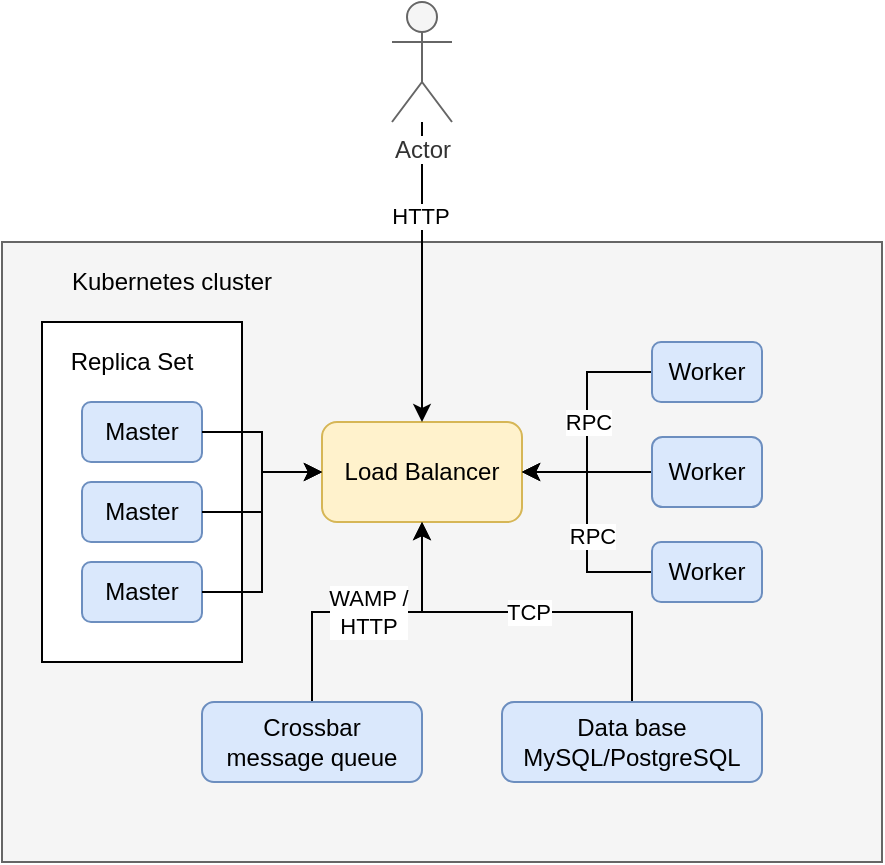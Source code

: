 <mxfile version="13.0.1" type="device"><diagram id="Nfe1qcF0xUaqtygWCzMZ" name="Page-1"><mxGraphModel dx="1422" dy="749" grid="1" gridSize="10" guides="1" tooltips="1" connect="1" arrows="1" fold="1" page="1" pageScale="1" pageWidth="850" pageHeight="1100" math="0" shadow="0"><root><mxCell id="0"/><mxCell id="1" parent="0"/><mxCell id="4acTxEGn3pX26ef_5pCO-2" value="" style="rounded=0;whiteSpace=wrap;html=1;fillColor=#f5f5f5;strokeColor=#666666;fontColor=#333333;" vertex="1" parent="1"><mxGeometry x="70" y="260" width="440" height="310" as="geometry"/></mxCell><mxCell id="4acTxEGn3pX26ef_5pCO-3" value="Kubernetes cluster" style="text;html=1;strokeColor=none;fillColor=none;align=center;verticalAlign=middle;whiteSpace=wrap;rounded=0;" vertex="1" parent="1"><mxGeometry x="90" y="270" width="130" height="20" as="geometry"/></mxCell><mxCell id="4acTxEGn3pX26ef_5pCO-4" value="Load Balancer" style="rounded=1;whiteSpace=wrap;html=1;fillColor=#fff2cc;strokeColor=#d6b656;" vertex="1" parent="1"><mxGeometry x="230" y="350" width="100" height="50" as="geometry"/></mxCell><mxCell id="4acTxEGn3pX26ef_5pCO-18" value="RPC" style="edgeStyle=orthogonalEdgeStyle;rounded=0;orthogonalLoop=1;jettySize=auto;html=1;exitX=0;exitY=0.5;exitDx=0;exitDy=0;entryX=1;entryY=0.5;entryDx=0;entryDy=0;" edge="1" parent="1" source="4acTxEGn3pX26ef_5pCO-11" target="4acTxEGn3pX26ef_5pCO-4"><mxGeometry relative="1" as="geometry"/></mxCell><mxCell id="4acTxEGn3pX26ef_5pCO-11" value="Worker" style="rounded=1;whiteSpace=wrap;html=1;fillColor=#dae8fc;strokeColor=#6c8ebf;" vertex="1" parent="1"><mxGeometry x="395" y="310" width="55" height="30" as="geometry"/></mxCell><mxCell id="4acTxEGn3pX26ef_5pCO-13" style="edgeStyle=orthogonalEdgeStyle;rounded=0;orthogonalLoop=1;jettySize=auto;html=1;" edge="1" parent="1" source="4acTxEGn3pX26ef_5pCO-12" target="4acTxEGn3pX26ef_5pCO-4"><mxGeometry relative="1" as="geometry"/></mxCell><mxCell id="4acTxEGn3pX26ef_5pCO-24" value="HTTP" style="edgeLabel;html=1;align=center;verticalAlign=middle;resizable=0;points=[];" vertex="1" connectable="0" parent="4acTxEGn3pX26ef_5pCO-13"><mxGeometry x="-0.373" y="-1" relative="1" as="geometry"><mxPoint as="offset"/></mxGeometry></mxCell><mxCell id="4acTxEGn3pX26ef_5pCO-12" value="Actor" style="shape=umlActor;verticalLabelPosition=bottom;labelBackgroundColor=#ffffff;verticalAlign=top;html=1;outlineConnect=0;fillColor=#f5f5f5;strokeColor=#666666;fontColor=#333333;" vertex="1" parent="1"><mxGeometry x="265" y="140" width="30" height="60" as="geometry"/></mxCell><mxCell id="4acTxEGn3pX26ef_5pCO-14" value="" style="group;fillColor=#dae8fc;strokeColor=#6c8ebf;" vertex="1" connectable="0" parent="1"><mxGeometry x="90" y="300" width="100" height="170" as="geometry"/></mxCell><mxCell id="4acTxEGn3pX26ef_5pCO-6" value="" style="rounded=0;whiteSpace=wrap;html=1;" vertex="1" parent="4acTxEGn3pX26ef_5pCO-14"><mxGeometry width="100" height="170" as="geometry"/></mxCell><mxCell id="4acTxEGn3pX26ef_5pCO-7" value="Replica Set" style="text;html=1;strokeColor=none;fillColor=none;align=center;verticalAlign=middle;whiteSpace=wrap;rounded=0;" vertex="1" parent="4acTxEGn3pX26ef_5pCO-14"><mxGeometry y="10" width="90" height="20" as="geometry"/></mxCell><mxCell id="4acTxEGn3pX26ef_5pCO-8" value="Master" style="rounded=1;whiteSpace=wrap;html=1;fillColor=#dae8fc;strokeColor=#6c8ebf;" vertex="1" parent="4acTxEGn3pX26ef_5pCO-14"><mxGeometry x="20" y="40" width="60" height="30" as="geometry"/></mxCell><mxCell id="4acTxEGn3pX26ef_5pCO-9" value="Master" style="rounded=1;whiteSpace=wrap;html=1;fillColor=#dae8fc;strokeColor=#6c8ebf;" vertex="1" parent="4acTxEGn3pX26ef_5pCO-14"><mxGeometry x="20" y="80" width="60" height="30" as="geometry"/></mxCell><mxCell id="4acTxEGn3pX26ef_5pCO-10" value="Master" style="rounded=1;whiteSpace=wrap;html=1;fillColor=#dae8fc;strokeColor=#6c8ebf;" vertex="1" parent="4acTxEGn3pX26ef_5pCO-14"><mxGeometry x="20" y="120" width="60" height="30" as="geometry"/></mxCell><mxCell id="4acTxEGn3pX26ef_5pCO-22" style="edgeStyle=orthogonalEdgeStyle;rounded=0;orthogonalLoop=1;jettySize=auto;html=1;exitX=0;exitY=0.5;exitDx=0;exitDy=0;" edge="1" parent="1" source="4acTxEGn3pX26ef_5pCO-16" target="4acTxEGn3pX26ef_5pCO-4"><mxGeometry relative="1" as="geometry"/></mxCell><mxCell id="4acTxEGn3pX26ef_5pCO-16" value="Worker" style="rounded=1;whiteSpace=wrap;html=1;fillColor=#dae8fc;strokeColor=#6c8ebf;" vertex="1" parent="1"><mxGeometry x="395" y="357.5" width="55" height="35" as="geometry"/></mxCell><mxCell id="4acTxEGn3pX26ef_5pCO-21" style="edgeStyle=orthogonalEdgeStyle;rounded=0;orthogonalLoop=1;jettySize=auto;html=1;exitX=0;exitY=0.5;exitDx=0;exitDy=0;entryX=1;entryY=0.5;entryDx=0;entryDy=0;" edge="1" parent="1" source="4acTxEGn3pX26ef_5pCO-17" target="4acTxEGn3pX26ef_5pCO-4"><mxGeometry relative="1" as="geometry"/></mxCell><mxCell id="4acTxEGn3pX26ef_5pCO-23" value="RPC" style="edgeLabel;html=1;align=center;verticalAlign=middle;resizable=0;points=[];" vertex="1" connectable="0" parent="4acTxEGn3pX26ef_5pCO-21"><mxGeometry x="-0.467" y="-18" relative="1" as="geometry"><mxPoint as="offset"/></mxGeometry></mxCell><mxCell id="4acTxEGn3pX26ef_5pCO-17" value="Worker" style="rounded=1;whiteSpace=wrap;html=1;fillColor=#dae8fc;strokeColor=#6c8ebf;" vertex="1" parent="1"><mxGeometry x="395" y="410" width="55" height="30" as="geometry"/></mxCell><mxCell id="4acTxEGn3pX26ef_5pCO-28" value="TCP" style="edgeStyle=orthogonalEdgeStyle;rounded=0;orthogonalLoop=1;jettySize=auto;html=1;exitX=0.5;exitY=0;exitDx=0;exitDy=0;entryX=0.5;entryY=1;entryDx=0;entryDy=0;" edge="1" parent="1" source="4acTxEGn3pX26ef_5pCO-26" target="4acTxEGn3pX26ef_5pCO-4"><mxGeometry relative="1" as="geometry"/></mxCell><mxCell id="4acTxEGn3pX26ef_5pCO-26" value="&lt;div&gt;Data base&lt;/div&gt;&lt;div&gt;MySQL/PostgreSQL&lt;br&gt;&lt;/div&gt;" style="rounded=1;whiteSpace=wrap;html=1;fillColor=#dae8fc;strokeColor=#6c8ebf;" vertex="1" parent="1"><mxGeometry x="320" y="490" width="130" height="40" as="geometry"/></mxCell><mxCell id="4acTxEGn3pX26ef_5pCO-29" value="&lt;div&gt;WAMP / &lt;br&gt;&lt;/div&gt;&lt;div&gt;HTTP&lt;/div&gt;" style="edgeStyle=orthogonalEdgeStyle;rounded=0;orthogonalLoop=1;jettySize=auto;html=1;exitX=0.5;exitY=0;exitDx=0;exitDy=0;" edge="1" parent="1" source="4acTxEGn3pX26ef_5pCO-27" target="4acTxEGn3pX26ef_5pCO-4"><mxGeometry relative="1" as="geometry"/></mxCell><mxCell id="4acTxEGn3pX26ef_5pCO-27" value="&lt;div&gt;Crossbar &lt;br&gt;&lt;/div&gt;&lt;div&gt;message queue&lt;/div&gt;" style="rounded=1;whiteSpace=wrap;html=1;fillColor=#dae8fc;strokeColor=#6c8ebf;" vertex="1" parent="1"><mxGeometry x="170" y="490" width="110" height="40" as="geometry"/></mxCell><mxCell id="4acTxEGn3pX26ef_5pCO-30" style="edgeStyle=orthogonalEdgeStyle;rounded=0;orthogonalLoop=1;jettySize=auto;html=1;exitX=1;exitY=0.5;exitDx=0;exitDy=0;entryX=0;entryY=0.5;entryDx=0;entryDy=0;" edge="1" parent="1" source="4acTxEGn3pX26ef_5pCO-8" target="4acTxEGn3pX26ef_5pCO-4"><mxGeometry relative="1" as="geometry"/></mxCell><mxCell id="4acTxEGn3pX26ef_5pCO-31" style="edgeStyle=orthogonalEdgeStyle;rounded=0;orthogonalLoop=1;jettySize=auto;html=1;exitX=1;exitY=0.5;exitDx=0;exitDy=0;" edge="1" parent="1" source="4acTxEGn3pX26ef_5pCO-9" target="4acTxEGn3pX26ef_5pCO-4"><mxGeometry relative="1" as="geometry"/></mxCell><mxCell id="4acTxEGn3pX26ef_5pCO-33" style="edgeStyle=orthogonalEdgeStyle;rounded=0;orthogonalLoop=1;jettySize=auto;html=1;exitX=1;exitY=0.5;exitDx=0;exitDy=0;entryX=0;entryY=0.5;entryDx=0;entryDy=0;" edge="1" parent="1" source="4acTxEGn3pX26ef_5pCO-10" target="4acTxEGn3pX26ef_5pCO-4"><mxGeometry relative="1" as="geometry"/></mxCell></root></mxGraphModel></diagram></mxfile>